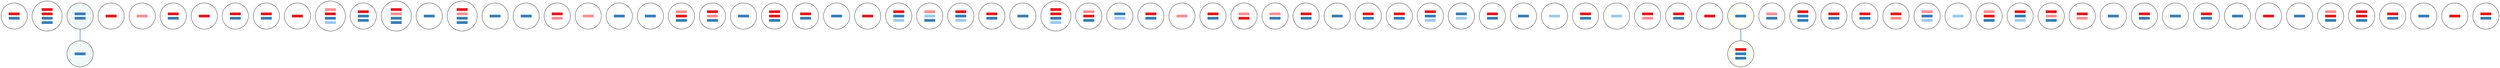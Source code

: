 graph "" {
"20957_4#318" [fontname="helvetica neue", label=<<table cellspacing="6px" border="0" cellborder="0"><tr><td height="10" width="40" bgcolor="#e41a1c"></td></tr><tr><td height="10" width="40" bgcolor="#377eb8"></td></tr></table>>, sep="0.4", shape=circle];
"20957_4#122" [fontname="helvetica neue", label=<<table cellspacing="6px" border="0" cellborder="0"><tr><td height="10" width="40" bgcolor="#e41a1c"></td></tr><tr><td height="10" width="40" bgcolor="#e41a1c"></td></tr><tr><td height="10" width="40" bgcolor="#377eb8"></td></tr><tr><td height="10" width="40" bgcolor="#377eb8"></td></tr></table>>, sep="0.4", shape=circle];
"20957_4#368" [fillcolor="#8dd3c720", fontname="helvetica neue", label=<<table cellspacing="6px" border="0" cellborder="0"><tr><td height="10" width="40" bgcolor="#377eb8"></td></tr><tr><td height="10" width="40" bgcolor="#377eb8"></td></tr></table>>, sep="0.4", shape=circle, style=filled];
"20957_3#134" [fontname="helvetica neue", label=<<table cellspacing="6px" border="0" cellborder="0"><tr><td height="10" width="40" bgcolor="#e41a1c"></td></tr></table>>, sep="0.4", shape=circle];
"20957_3#128" [fontname="helvetica neue", label=<<table cellspacing="6px" border="0" cellborder="0"><tr><td height="10" width="40" bgcolor="#ff8e8f"></td></tr></table>>, sep="0.4", shape=circle];
"20957_4#182" [fontname="helvetica neue", label=<<table cellspacing="6px" border="0" cellborder="0"><tr><td height="10" width="40" bgcolor="#e41a1c"></td></tr><tr><td height="10" width="40" bgcolor="#377eb8"></td></tr></table>>, sep="0.4", shape=circle];
"20957_4#190" [fontname="helvetica neue", label=<<table cellspacing="6px" border="0" cellborder="0"><tr><td height="10" width="40" bgcolor="#e41a1c"></td></tr></table>>, sep="0.4", shape=circle];
"20957_3#94" [fontname="helvetica neue", label=<<table cellspacing="6px" border="0" cellborder="0"><tr><td height="10" width="40" bgcolor="#e41a1c"></td></tr><tr><td height="10" width="40" bgcolor="#377eb8"></td></tr></table>>, sep="0.4", shape=circle];
"20957_4#192" [fontname="helvetica neue", label=<<table cellspacing="6px" border="0" cellborder="0"><tr><td height="10" width="40" bgcolor="#e41a1c"></td></tr><tr><td height="10" width="40" bgcolor="#377eb8"></td></tr></table>>, sep="0.4", shape=circle];
"20957_4#78" [fontname="helvetica neue", label=<<table cellspacing="6px" border="0" cellborder="0"><tr><td height="10" width="40" bgcolor="#e41a1c"></td></tr></table>>, sep="0.4", shape=circle];
"20957_3#86" [fontname="helvetica neue", label=<<table cellspacing="6px" border="0" cellborder="0"><tr><td height="10" width="40" bgcolor="#ff8e8f"></td></tr><tr><td height="10" width="40" bgcolor="#e41a1c"></td></tr><tr><td height="10" width="40" bgcolor="#377eb8"></td></tr><tr><td height="10" width="40" bgcolor="#9bcaef"></td></tr></table>>, sep="0.4", shape=circle];
"20957_3#288" [fontname="helvetica neue", label=<<table cellspacing="6px" border="0" cellborder="0"><tr><td height="10" width="40" bgcolor="#e41a1c"></td></tr><tr><td height="10" width="40" bgcolor="#377eb8"></td></tr><tr><td height="10" width="40" bgcolor="#377eb8"></td></tr></table>>, sep="0.4", shape=circle];
"20957_4#268" [fontname="helvetica neue", label=<<table cellspacing="6px" border="0" cellborder="0"><tr><td height="10" width="40" bgcolor="#e41a1c"></td></tr><tr><td height="10" width="40" bgcolor="#ff8e8f"></td></tr><tr><td height="10" width="40" bgcolor="#377eb8"></td></tr><tr><td height="10" width="40" bgcolor="#377eb8"></td></tr></table>>, sep="0.4", shape=circle];
"20957_3#142" [fontname="helvetica neue", label=<<table cellspacing="6px" border="0" cellborder="0"><tr><td height="10" width="40" bgcolor="#377eb8"></td></tr></table>>, sep="0.4", shape=circle];
"20957_4#28" [fontname="helvetica neue", label=<<table cellspacing="6px" border="0" cellborder="0"><tr><td height="10" width="40" bgcolor="#e41a1c"></td></tr><tr><td height="10" width="40" bgcolor="#ff8e8f"></td></tr><tr><td height="10" width="40" bgcolor="#377eb8"></td></tr><tr><td height="10" width="40" bgcolor="#377eb8"></td></tr></table>>, sep="0.4", shape=circle];
"20957_4#128" [fontname="helvetica neue", label=<<table cellspacing="6px" border="0" cellborder="0"><tr><td height="10" width="40" bgcolor="#377eb8"></td></tr></table>>, sep="0.4", shape=circle];
"20957_3#140" [fontname="helvetica neue", label=<<table cellspacing="6px" border="0" cellborder="0"><tr><td height="10" width="40" bgcolor="#377eb8"></td></tr></table>>, sep="0.4", shape=circle];
"20957_4#332" [fontname="helvetica neue", label=<<table cellspacing="6px" border="0" cellborder="0"><tr><td height="10" width="40" bgcolor="#e41a1c"></td></tr><tr><td height="10" width="40" bgcolor="#ff8e8f"></td></tr></table>>, sep="0.4", shape=circle];
"20957_4#94" [fontname="helvetica neue", label=<<table cellspacing="6px" border="0" cellborder="0"><tr><td height="10" width="40" bgcolor="#ff8e8f"></td></tr></table>>, sep="0.4", shape=circle];
"20957_4#222" [fontname="helvetica neue", label=<<table cellspacing="6px" border="0" cellborder="0"><tr><td height="10" width="40" bgcolor="#377eb8"></td></tr></table>>, sep="0.4", shape=circle];
"20957_3#224" [fontname="helvetica neue", label=<<table cellspacing="6px" border="0" cellborder="0"><tr><td height="10" width="40" bgcolor="#377eb8"></td></tr></table>>, sep="0.4", shape=circle];
"20957_4#174" [fontname="helvetica neue", label=<<table cellspacing="6px" border="0" cellborder="0"><tr><td height="10" width="40" bgcolor="#ff8e8f"></td></tr><tr><td height="10" width="40" bgcolor="#e41a1c"></td></tr><tr><td height="10" width="40" bgcolor="#377eb8"></td></tr></table>>, sep="0.4", shape=circle];
"20957_4#284" [fontname="helvetica neue", label=<<table cellspacing="6px" border="0" cellborder="0"><tr><td height="10" width="40" bgcolor="#e41a1c"></td></tr><tr><td height="10" width="40" bgcolor="#ff8e8f"></td></tr><tr><td height="10" width="40" bgcolor="#377eb8"></td></tr></table>>, sep="0.4", shape=circle];
"20957_4#38" [fontname="helvetica neue", label=<<table cellspacing="6px" border="0" cellborder="0"><tr><td height="10" width="40" bgcolor="#377eb8"></td></tr></table>>, sep="0.4", shape=circle];
"20957_4#184" [fontname="helvetica neue", label=<<table cellspacing="6px" border="0" cellborder="0"><tr><td height="10" width="40" bgcolor="#e41a1c"></td></tr><tr><td height="10" width="40" bgcolor="#e41a1c"></td></tr><tr><td height="10" width="40" bgcolor="#377eb8"></td></tr></table>>, sep="0.4", shape=circle];
"20957_3#138" [fontname="helvetica neue", label=<<table cellspacing="6px" border="0" cellborder="0"><tr><td height="10" width="40" bgcolor="#e41a1c"></td></tr><tr><td height="10" width="40" bgcolor="#377eb8"></td></tr></table>>, sep="0.4", shape=circle];
"20957_4#236" [fontname="helvetica neue", label=<<table cellspacing="6px" border="0" cellborder="0"><tr><td height="10" width="40" bgcolor="#377eb8"></td></tr></table>>, sep="0.4", shape=circle];
"20957_4#288" [fontname="helvetica neue", label=<<table cellspacing="6px" border="0" cellborder="0"><tr><td height="10" width="40" bgcolor="#e41a1c"></td></tr></table>>, sep="0.4", shape=circle];
"20957_4#180" [fontname="helvetica neue", label=<<table cellspacing="6px" border="0" cellborder="0"><tr><td height="10" width="40" bgcolor="#e41a1c"></td></tr><tr><td height="10" width="40" bgcolor="#377eb8"></td></tr><tr><td height="10" width="40" bgcolor="#9bcaef"></td></tr></table>>, sep="0.4", shape=circle];
"20957_4#278" [fontname="helvetica neue", label=<<table cellspacing="6px" border="0" cellborder="0"><tr><td height="10" width="40" bgcolor="#ff8e8f"></td></tr><tr><td height="10" width="40" bgcolor="#9bcaef"></td></tr><tr><td height="10" width="40" bgcolor="#377eb8"></td></tr></table>>, sep="0.4", shape=circle];
"20957_3#90" [fontname="helvetica neue", label=<<table cellspacing="6px" border="0" cellborder="0"><tr><td height="10" width="40" bgcolor="#e41a1c"></td></tr><tr><td height="10" width="40" bgcolor="#377eb8"></td></tr><tr><td height="10" width="40" bgcolor="#9bcaef"></td></tr></table>>, sep="0.4", shape=circle];
"20957_4#42" [fontname="helvetica neue", label=<<table cellspacing="6px" border="0" cellborder="0"><tr><td height="10" width="40" bgcolor="#e41a1c"></td></tr><tr><td height="10" width="40" bgcolor="#377eb8"></td></tr></table>>, sep="0.4", shape=circle];
"20957_4#270" [fontname="helvetica neue", label=<<table cellspacing="6px" border="0" cellborder="0"><tr><td height="10" width="40" bgcolor="#377eb8"></td></tr></table>>, sep="0.4", shape=circle];
"20957_4#316" [fontname="helvetica neue", label=<<table cellspacing="6px" border="0" cellborder="0"><tr><td height="10" width="40" bgcolor="#e41a1c"></td></tr><tr><td height="10" width="40" bgcolor="#e41a1c"></td></tr><tr><td height="10" width="40" bgcolor="#377eb8"></td></tr><tr><td height="10" width="40" bgcolor="#9bcaef"></td></tr></table>>, sep="0.4", shape=circle];
"20957_3#126" [fontname="helvetica neue", label=<<table cellspacing="6px" border="0" cellborder="0"><tr><td height="10" width="40" bgcolor="#ff8e8f"></td></tr><tr><td height="10" width="40" bgcolor="#e41a1c"></td></tr><tr><td height="10" width="40" bgcolor="#377eb8"></td></tr></table>>, sep="0.4", shape=circle];
"20957_3#268" [fontname="helvetica neue", label=<<table cellspacing="6px" border="0" cellborder="0"><tr><td height="10" width="40" bgcolor="#377eb8"></td></tr><tr><td height="10" width="40" bgcolor="#9bcaef"></td></tr></table>>, sep="0.4", shape=circle];
"20957_3#36" [fontname="helvetica neue", label=<<table cellspacing="6px" border="0" cellborder="0"><tr><td height="10" width="40" bgcolor="#e41a1c"></td></tr><tr><td height="10" width="40" bgcolor="#377eb8"></td></tr></table>>, sep="0.4", shape=circle];
"20957_3#276" [fontname="helvetica neue", label=<<table cellspacing="6px" border="0" cellborder="0"><tr><td height="10" width="40" bgcolor="#ff8e8f"></td></tr></table>>, sep="0.4", shape=circle];
"20957_3#78" [fontname="helvetica neue", label=<<table cellspacing="6px" border="0" cellborder="0"><tr><td height="10" width="40" bgcolor="#e41a1c"></td></tr><tr><td height="10" width="40" bgcolor="#377eb8"></td></tr></table>>, sep="0.4", shape=circle];
"20957_3#270" [fontname="helvetica neue", label=<<table cellspacing="6px" border="0" cellborder="0"><tr><td height="10" width="40" bgcolor="#ff8e8f"></td></tr><tr><td height="10" width="40" bgcolor="#e41a1c"></td></tr></table>>, sep="0.4", shape=circle];
"20957_3#172" [fontname="helvetica neue", label=<<table cellspacing="6px" border="0" cellborder="0"><tr><td height="10" width="40" bgcolor="#ff8e8f"></td></tr><tr><td height="10" width="40" bgcolor="#377eb8"></td></tr></table>>, sep="0.4", shape=circle];
"20957_3#190" [fontname="helvetica neue", label=<<table cellspacing="6px" border="0" cellborder="0"><tr><td height="10" width="40" bgcolor="#e41a1c"></td></tr><tr><td height="10" width="40" bgcolor="#377eb8"></td></tr></table>>, sep="0.4", shape=circle];
"20957_4#324" [fontname="helvetica neue", label=<<table cellspacing="6px" border="0" cellborder="0"><tr><td height="10" width="40" bgcolor="#377eb8"></td></tr></table>>, sep="0.4", shape=circle];
"20957_4#232" [fontname="helvetica neue", label=<<table cellspacing="6px" border="0" cellborder="0"><tr><td height="10" width="40" bgcolor="#e41a1c"></td></tr><tr><td height="10" width="40" bgcolor="#377eb8"></td></tr></table>>, sep="0.4", shape=circle];
"20957_3#240" [fontname="helvetica neue", label=<<table cellspacing="6px" border="0" cellborder="0"><tr><td height="10" width="40" bgcolor="#e41a1c"></td></tr><tr><td height="10" width="40" bgcolor="#377eb8"></td></tr></table>>, sep="0.4", shape=circle];
"20957_3#122" [fontname="helvetica neue", label=<<table cellspacing="6px" border="0" cellborder="0"><tr><td height="10" width="40" bgcolor="#e41a1c"></td></tr><tr><td height="10" width="40" bgcolor="#377eb8"></td></tr><tr><td height="10" width="40" bgcolor="#9bcaef"></td></tr></table>>, sep="0.4", shape=circle];
"20957_4#186" [fontname="helvetica neue", label=<<table cellspacing="6px" border="0" cellborder="0"><tr><td height="10" width="40" bgcolor="#377eb8"></td></tr><tr><td height="10" width="40" bgcolor="#9bcaef"></td></tr></table>>, sep="0.4", shape=circle];
"20957_3#274" [fontname="helvetica neue", label=<<table cellspacing="6px" border="0" cellborder="0"><tr><td height="10" width="40" bgcolor="#e41a1c"></td></tr><tr><td height="10" width="40" bgcolor="#377eb8"></td></tr></table>>, sep="0.4", shape=circle];
"20957_4#240" [fontname="helvetica neue", label=<<table cellspacing="6px" border="0" cellborder="0"><tr><td height="10" width="40" bgcolor="#377eb8"></td></tr></table>>, sep="0.4", shape=circle];
"20957_4#132" [fontname="helvetica neue", label=<<table cellspacing="6px" border="0" cellborder="0"><tr><td height="10" width="40" bgcolor="#9bcaef"></td></tr></table>>, sep="0.4", shape=circle];
"20957_4#142" [fontname="helvetica neue", label=<<table cellspacing="6px" border="0" cellborder="0"><tr><td height="10" width="40" bgcolor="#e41a1c"></td></tr><tr><td height="10" width="40" bgcolor="#377eb8"></td></tr></table>>, sep="0.4", shape=circle];
"20957_4#370" [fillcolor="#8dd3c720", fontname="helvetica neue", label=<<table cellspacing="6px" border="0" cellborder="0"><tr><td height="10" width="40" bgcolor="#377eb8"></td></tr></table>>, sep="0.4", shape=circle, style=filled];
"20957_3#44" [fontname="helvetica neue", label=<<table cellspacing="6px" border="0" cellborder="0"><tr><td height="10" width="40" bgcolor="#9bcaef"></td></tr></table>>, sep="0.4", shape=circle];
"20957_3#322" [fontname="helvetica neue", label=<<table cellspacing="6px" border="0" cellborder="0"><tr><td height="10" width="40" bgcolor="#e41a1c"></td></tr><tr><td height="10" width="40" bgcolor="#ff8e8f"></td></tr></table>>, sep="0.4", shape=circle];
"20957_4#82" [fontname="helvetica neue", label=<<table cellspacing="6px" border="0" cellborder="0"><tr><td height="10" width="40" bgcolor="#e41a1c"></td></tr><tr><td height="10" width="40" bgcolor="#377eb8"></td></tr></table>>, sep="0.4", shape=circle];
"20957_4#44" [fontname="helvetica neue", label=<<table cellspacing="6px" border="0" cellborder="0"><tr><td height="10" width="40" bgcolor="#e41a1c"></td></tr></table>>, sep="0.4", shape=circle];
"20957_4#366" [fillcolor="#ffffb320", fontname="helvetica neue", label=<<table cellspacing="6px" border="0" cellborder="0"><tr><td height="10" width="40" bgcolor="#377eb8"></td></tr></table>>, sep="0.4", shape=circle, style=filled];
"20957_4#274" [fontname="helvetica neue", label=<<table cellspacing="6px" border="0" cellborder="0"><tr><td height="10" width="40" bgcolor="#ff8e8f"></td></tr><tr><td height="10" width="40" bgcolor="#377eb8"></td></tr></table>>, sep="0.4", shape=circle];
"20957_3#320" [fontname="helvetica neue", label=<<table cellspacing="6px" border="0" cellborder="0"><tr><td height="10" width="40" bgcolor="#e41a1c"></td></tr><tr><td height="10" width="40" bgcolor="#377eb8"></td></tr><tr><td height="10" width="40" bgcolor="#377eb8"></td></tr></table>>, sep="0.4", shape=circle];
"20957_3#368" [fontname="helvetica neue", label=<<table cellspacing="6px" border="0" cellborder="0"><tr><td height="10" width="40" bgcolor="#e41a1c"></td></tr><tr><td height="10" width="40" bgcolor="#377eb8"></td></tr></table>>, sep="0.4", shape=circle];
"20957_4#46" [fontname="helvetica neue", label=<<table cellspacing="6px" border="0" cellborder="0"><tr><td height="10" width="40" bgcolor="#e41a1c"></td></tr><tr><td height="10" width="40" bgcolor="#377eb8"></td></tr></table>>, sep="0.4", shape=circle];
"20957_4#266" [fontname="helvetica neue", label=<<table cellspacing="6px" border="0" cellborder="0"><tr><td height="10" width="40" bgcolor="#e41a1c"></td></tr><tr><td height="10" width="40" bgcolor="#ff8e8f"></td></tr></table>>, sep="0.4", shape=circle];
"20957_3#170" [fontname="helvetica neue", label=<<table cellspacing="6px" border="0" cellborder="0"><tr><td height="10" width="40" bgcolor="#ff8e8f"></td></tr><tr><td height="10" width="40" bgcolor="#377eb8"></td></tr><tr><td height="10" width="40" bgcolor="#9bcaef"></td></tr></table>>, sep="0.4", shape=circle];
"20957_4#124" [fontname="helvetica neue", label=<<table cellspacing="6px" border="0" cellborder="0"><tr><td height="10" width="40" bgcolor="#9bcaef"></td></tr></table>>, sep="0.4", shape=circle];
"20957_4#144" [fontname="helvetica neue", label=<<table cellspacing="6px" border="0" cellborder="0"><tr><td height="10" width="40" bgcolor="#ff8e8f"></td></tr><tr><td height="10" width="40" bgcolor="#e41a1c"></td></tr><tr><td height="10" width="40" bgcolor="#377eb8"></td></tr></table>>, sep="0.4", shape=circle];
"20957_4#234" [fontname="helvetica neue", label=<<table cellspacing="6px" border="0" cellborder="0"><tr><td height="10" width="40" bgcolor="#e41a1c"></td></tr><tr><td height="10" width="40" bgcolor="#377eb8"></td></tr><tr><td height="10" width="40" bgcolor="#9bcaef"></td></tr></table>>, sep="0.4", shape=circle];
"20957_4#220" [fontname="helvetica neue", label=<<table cellspacing="6px" border="0" cellborder="0"><tr><td height="10" width="40" bgcolor="#e41a1c"></td></tr><tr><td height="10" width="40" bgcolor="#ff8e8f"></td></tr><tr><td height="10" width="40" bgcolor="#377eb8"></td></tr></table>>, sep="0.4", shape=circle];
"20957_4#364" [fillcolor="#ffffb320", fontname="helvetica neue", label=<<table cellspacing="6px" border="0" cellborder="0"><tr><td height="10" width="40" bgcolor="#e41a1c"></td></tr><tr><td height="10" width="40" bgcolor="#377eb8"></td></tr><tr><td height="10" width="40" bgcolor="#377eb8"></td></tr></table>>, sep="0.4", shape=circle, style=filled];
"20957_4#328" [fontname="helvetica neue", label=<<table cellspacing="6px" border="0" cellborder="0"><tr><td height="10" width="40" bgcolor="#e41a1c"></td></tr><tr><td height="10" width="40" bgcolor="#ff8e8f"></td></tr></table>>, sep="0.4", shape=circle];
"20957_4#34" [fontname="helvetica neue", label=<<table cellspacing="6px" border="0" cellborder="0"><tr><td height="10" width="40" bgcolor="#377eb8"></td></tr></table>>, sep="0.4", shape=circle];
"20957_4#134" [fontname="helvetica neue", label=<<table cellspacing="6px" border="0" cellborder="0"><tr><td height="10" width="40" bgcolor="#e41a1c"></td></tr><tr><td height="10" width="40" bgcolor="#377eb8"></td></tr></table>>, sep="0.4", shape=circle];
"20957_4#80" [fontname="helvetica neue", label=<<table cellspacing="6px" border="0" cellborder="0"><tr><td height="10" width="40" bgcolor="#377eb8"></td></tr></table>>, sep="0.4", shape=circle];
"20957_4#126" [fontname="helvetica neue", label=<<table cellspacing="6px" border="0" cellborder="0"><tr><td height="10" width="40" bgcolor="#e41a1c"></td></tr><tr><td height="10" width="40" bgcolor="#377eb8"></td></tr></table>>, sep="0.4", shape=circle];
"20957_3#282" [fontname="helvetica neue", label=<<table cellspacing="6px" border="0" cellborder="0"><tr><td height="10" width="40" bgcolor="#377eb8"></td></tr></table>>, sep="0.4", shape=circle];
"20957_4#218" [fontname="helvetica neue", label=<<table cellspacing="6px" border="0" cellborder="0"><tr><td height="10" width="40" bgcolor="#e41a1c"></td></tr></table>>, sep="0.4", shape=circle];
"20957_4#130" [fontname="helvetica neue", label=<<table cellspacing="6px" border="0" cellborder="0"><tr><td height="10" width="40" bgcolor="#377eb8"></td></tr></table>>, sep="0.4", shape=circle];
"20957_4#282" [fontname="helvetica neue", label=<<table cellspacing="6px" border="0" cellborder="0"><tr><td height="10" width="40" bgcolor="#ff8e8f"></td></tr><tr><td height="10" width="40" bgcolor="#e41a1c"></td></tr><tr><td height="10" width="40" bgcolor="#377eb8"></td></tr></table>>, sep="0.4", shape=circle];
"20957_4#90" [fontname="helvetica neue", label=<<table cellspacing="6px" border="0" cellborder="0"><tr><td height="10" width="40" bgcolor="#e41a1c"></td></tr><tr><td height="10" width="40" bgcolor="#e41a1c"></td></tr><tr><td height="10" width="40" bgcolor="#377eb8"></td></tr></table>>, sep="0.4", shape=circle];
"20957_4#326" [fontname="helvetica neue", label=<<table cellspacing="6px" border="0" cellborder="0"><tr><td height="10" width="40" bgcolor="#e41a1c"></td></tr><tr><td height="10" width="40" bgcolor="#377eb8"></td></tr></table>>, sep="0.4", shape=circle];
"20957_4#86" [fontname="helvetica neue", label=<<table cellspacing="6px" border="0" cellborder="0"><tr><td height="10" width="40" bgcolor="#377eb8"></td></tr></table>>, sep="0.4", shape=circle];
"20957_4#40" [fontname="helvetica neue", label=<<table cellspacing="6px" border="0" cellborder="0"><tr><td height="10" width="40" bgcolor="#e41a1c"></td></tr></table>>, sep="0.4", shape=circle];
"20957_4#96" [fontname="helvetica neue", label=<<table cellspacing="6px" border="0" cellborder="0"><tr><td height="10" width="40" bgcolor="#e41a1c"></td></tr><tr><td height="10" width="40" bgcolor="#377eb8"></td></tr></table>>, sep="0.4", shape=circle];
"20957_4#368" -- "20957_4#370"  [color="#377eb8", key=B, penwidth=2, weight=1];
"20957_4#366" -- "20957_4#364"  [color="#377eb8", key=B, penwidth=2, weight=1];
}
